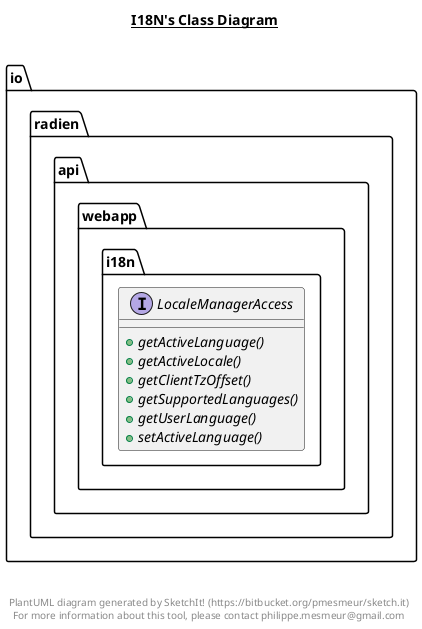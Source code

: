 @startuml

title __I18N's Class Diagram__\n

  namespace io.radien.api {
    namespace webapp.i18n {
      interface io.radien.api.webapp.i18n.LocaleManagerAccess {
          {abstract} + getActiveLanguage()
          {abstract} + getActiveLocale()
          {abstract} + getClientTzOffset()
          {abstract} + getSupportedLanguages()
          {abstract} + getUserLanguage()
          {abstract} + setActiveLanguage()
      }
    }
  }
  



right footer


PlantUML diagram generated by SketchIt! (https://bitbucket.org/pmesmeur/sketch.it)
For more information about this tool, please contact philippe.mesmeur@gmail.com
endfooter

@enduml
